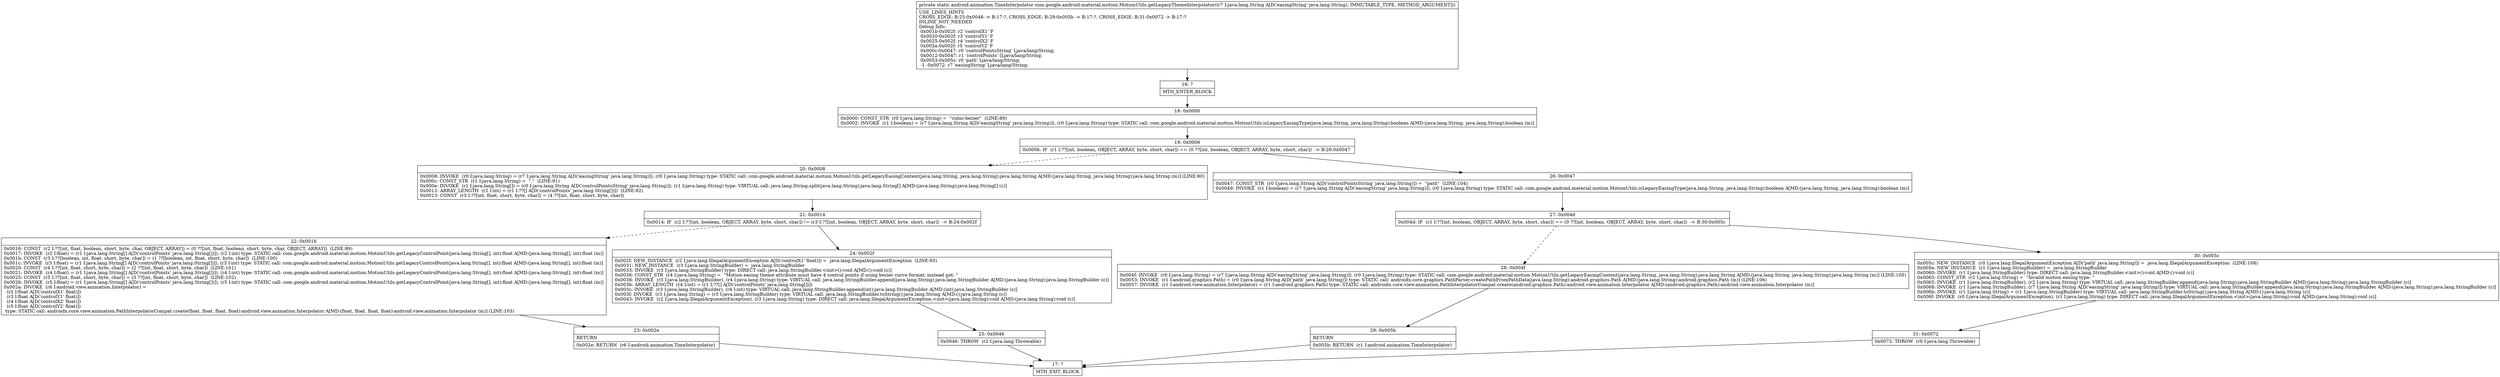 digraph "CFG forcom.google.android.material.motion.MotionUtils.getLegacyThemeInterpolator(Ljava\/lang\/String;)Landroid\/animation\/TimeInterpolator;" {
Node_16 [shape=record,label="{16\:\ ?|MTH_ENTER_BLOCK\l}"];
Node_18 [shape=record,label="{18\:\ 0x0000|0x0000: CONST_STR  (r0 I:java.lang.String) =  \"cubic\-bezier\"  (LINE:89)\l0x0002: INVOKE  (r1 I:boolean) = (r7 I:java.lang.String A[D('easingString' java.lang.String)]), (r0 I:java.lang.String) type: STATIC call: com.google.android.material.motion.MotionUtils.isLegacyEasingType(java.lang.String, java.lang.String):boolean A[MD:(java.lang.String, java.lang.String):boolean (m)]\l}"];
Node_19 [shape=record,label="{19\:\ 0x0006|0x0006: IF  (r1 I:??[int, boolean, OBJECT, ARRAY, byte, short, char]) == (0 ??[int, boolean, OBJECT, ARRAY, byte, short, char])  \-\> B:26:0x0047 \l}"];
Node_20 [shape=record,label="{20\:\ 0x0008|0x0008: INVOKE  (r0 I:java.lang.String) = (r7 I:java.lang.String A[D('easingString' java.lang.String)]), (r0 I:java.lang.String) type: STATIC call: com.google.android.material.motion.MotionUtils.getLegacyEasingContent(java.lang.String, java.lang.String):java.lang.String A[MD:(java.lang.String, java.lang.String):java.lang.String (m)] (LINE:90)\l0x000c: CONST_STR  (r1 I:java.lang.String) =  \",\"  (LINE:91)\l0x000e: INVOKE  (r1 I:java.lang.String[]) = (r0 I:java.lang.String A[D('controlPointsString' java.lang.String)]), (r1 I:java.lang.String) type: VIRTUAL call: java.lang.String.split(java.lang.String):java.lang.String[] A[MD:(java.lang.String):java.lang.String[] (c)]\l0x0012: ARRAY_LENGTH  (r2 I:int) = (r1 I:??[] A[D('controlPoints' java.lang.String[])])  (LINE:92)\l0x0013: CONST  (r3 I:??[int, float, short, byte, char]) = (4 ??[int, float, short, byte, char]) \l}"];
Node_21 [shape=record,label="{21\:\ 0x0014|0x0014: IF  (r2 I:??[int, boolean, OBJECT, ARRAY, byte, short, char]) != (r3 I:??[int, boolean, OBJECT, ARRAY, byte, short, char])  \-\> B:24:0x002f \l}"];
Node_22 [shape=record,label="{22\:\ 0x0016|0x0016: CONST  (r2 I:??[int, float, boolean, short, byte, char, OBJECT, ARRAY]) = (0 ??[int, float, boolean, short, byte, char, OBJECT, ARRAY])  (LINE:99)\l0x0017: INVOKE  (r2 I:float) = (r1 I:java.lang.String[] A[D('controlPoints' java.lang.String[])]), (r2 I:int) type: STATIC call: com.google.android.material.motion.MotionUtils.getLegacyControlPoint(java.lang.String[], int):float A[MD:(java.lang.String[], int):float (m)]\l0x001b: CONST  (r3 I:??[boolean, int, float, short, byte, char]) = (1 ??[boolean, int, float, short, byte, char])  (LINE:100)\l0x001c: INVOKE  (r3 I:float) = (r1 I:java.lang.String[] A[D('controlPoints' java.lang.String[])]), (r3 I:int) type: STATIC call: com.google.android.material.motion.MotionUtils.getLegacyControlPoint(java.lang.String[], int):float A[MD:(java.lang.String[], int):float (m)]\l0x0020: CONST  (r4 I:??[int, float, short, byte, char]) = (2 ??[int, float, short, byte, char])  (LINE:101)\l0x0021: INVOKE  (r4 I:float) = (r1 I:java.lang.String[] A[D('controlPoints' java.lang.String[])]), (r4 I:int) type: STATIC call: com.google.android.material.motion.MotionUtils.getLegacyControlPoint(java.lang.String[], int):float A[MD:(java.lang.String[], int):float (m)]\l0x0025: CONST  (r5 I:??[int, float, short, byte, char]) = (3 ??[int, float, short, byte, char])  (LINE:102)\l0x0026: INVOKE  (r5 I:float) = (r1 I:java.lang.String[] A[D('controlPoints' java.lang.String[])]), (r5 I:int) type: STATIC call: com.google.android.material.motion.MotionUtils.getLegacyControlPoint(java.lang.String[], int):float A[MD:(java.lang.String[], int):float (m)]\l0x002a: INVOKE  (r6 I:android.view.animation.Interpolator) = \l  (r2 I:float A[D('controlX1' float)])\l  (r3 I:float A[D('controlY1' float)])\l  (r4 I:float A[D('controlX2' float)])\l  (r5 I:float A[D('controlY2' float)])\l type: STATIC call: androidx.core.view.animation.PathInterpolatorCompat.create(float, float, float, float):android.view.animation.Interpolator A[MD:(float, float, float, float):android.view.animation.Interpolator (m)] (LINE:103)\l}"];
Node_23 [shape=record,label="{23\:\ 0x002e|RETURN\l|0x002e: RETURN  (r6 I:android.animation.TimeInterpolator) \l}"];
Node_17 [shape=record,label="{17\:\ ?|MTH_EXIT_BLOCK\l}"];
Node_24 [shape=record,label="{24\:\ 0x002f|0x002f: NEW_INSTANCE  (r2 I:java.lang.IllegalArgumentException A[D('controlX1' float)]) =  java.lang.IllegalArgumentException  (LINE:93)\l0x0031: NEW_INSTANCE  (r3 I:java.lang.StringBuilder) =  java.lang.StringBuilder \l0x0033: INVOKE  (r3 I:java.lang.StringBuilder) type: DIRECT call: java.lang.StringBuilder.\<init\>():void A[MD:():void (c)]\l0x0036: CONST_STR  (r4 I:java.lang.String) =  \"Motion easing theme attribute must have 4 control points if using bezier curve format; instead got: \" \l0x0038: INVOKE  (r3 I:java.lang.StringBuilder), (r4 I:java.lang.String) type: VIRTUAL call: java.lang.StringBuilder.append(java.lang.String):java.lang.StringBuilder A[MD:(java.lang.String):java.lang.StringBuilder (c)]\l0x003b: ARRAY_LENGTH  (r4 I:int) = (r1 I:??[] A[D('controlPoints' java.lang.String[])]) \l0x003c: INVOKE  (r3 I:java.lang.StringBuilder), (r4 I:int) type: VIRTUAL call: java.lang.StringBuilder.append(int):java.lang.StringBuilder A[MD:(int):java.lang.StringBuilder (c)]\l0x003f: INVOKE  (r3 I:java.lang.String) = (r3 I:java.lang.StringBuilder) type: VIRTUAL call: java.lang.StringBuilder.toString():java.lang.String A[MD:():java.lang.String (c)]\l0x0043: INVOKE  (r2 I:java.lang.IllegalArgumentException), (r3 I:java.lang.String) type: DIRECT call: java.lang.IllegalArgumentException.\<init\>(java.lang.String):void A[MD:(java.lang.String):void (c)]\l}"];
Node_25 [shape=record,label="{25\:\ 0x0046|0x0046: THROW  (r2 I:java.lang.Throwable) \l}"];
Node_26 [shape=record,label="{26\:\ 0x0047|0x0047: CONST_STR  (r0 I:java.lang.String A[D('controlPointsString' java.lang.String)]) =  \"path\"  (LINE:104)\l0x0049: INVOKE  (r1 I:boolean) = (r7 I:java.lang.String A[D('easingString' java.lang.String)]), (r0 I:java.lang.String) type: STATIC call: com.google.android.material.motion.MotionUtils.isLegacyEasingType(java.lang.String, java.lang.String):boolean A[MD:(java.lang.String, java.lang.String):boolean (m)]\l}"];
Node_27 [shape=record,label="{27\:\ 0x004d|0x004d: IF  (r1 I:??[int, boolean, OBJECT, ARRAY, byte, short, char]) == (0 ??[int, boolean, OBJECT, ARRAY, byte, short, char])  \-\> B:30:0x005c \l}"];
Node_28 [shape=record,label="{28\:\ 0x004f|0x004f: INVOKE  (r0 I:java.lang.String) = (r7 I:java.lang.String A[D('easingString' java.lang.String)]), (r0 I:java.lang.String) type: STATIC call: com.google.android.material.motion.MotionUtils.getLegacyEasingContent(java.lang.String, java.lang.String):java.lang.String A[MD:(java.lang.String, java.lang.String):java.lang.String (m)] (LINE:105)\l0x0053: INVOKE  (r1 I:android.graphics.Path) = (r0 I:java.lang.String A[D('path' java.lang.String)]) type: STATIC call: androidx.core.graphics.PathParser.createPathFromPathData(java.lang.String):android.graphics.Path A[MD:(java.lang.String):android.graphics.Path (m)] (LINE:106)\l0x0057: INVOKE  (r1 I:android.view.animation.Interpolator) = (r1 I:android.graphics.Path) type: STATIC call: androidx.core.view.animation.PathInterpolatorCompat.create(android.graphics.Path):android.view.animation.Interpolator A[MD:(android.graphics.Path):android.view.animation.Interpolator (m)]\l}"];
Node_29 [shape=record,label="{29\:\ 0x005b|RETURN\l|0x005b: RETURN  (r1 I:android.animation.TimeInterpolator) \l}"];
Node_30 [shape=record,label="{30\:\ 0x005c|0x005c: NEW_INSTANCE  (r0 I:java.lang.IllegalArgumentException A[D('path' java.lang.String)]) =  java.lang.IllegalArgumentException  (LINE:108)\l0x005e: NEW_INSTANCE  (r1 I:java.lang.StringBuilder) =  java.lang.StringBuilder \l0x0060: INVOKE  (r1 I:java.lang.StringBuilder) type: DIRECT call: java.lang.StringBuilder.\<init\>():void A[MD:():void (c)]\l0x0063: CONST_STR  (r2 I:java.lang.String) =  \"Invalid motion easing type: \" \l0x0065: INVOKE  (r1 I:java.lang.StringBuilder), (r2 I:java.lang.String) type: VIRTUAL call: java.lang.StringBuilder.append(java.lang.String):java.lang.StringBuilder A[MD:(java.lang.String):java.lang.StringBuilder (c)]\l0x0068: INVOKE  (r1 I:java.lang.StringBuilder), (r7 I:java.lang.String A[D('easingString' java.lang.String)]) type: VIRTUAL call: java.lang.StringBuilder.append(java.lang.String):java.lang.StringBuilder A[MD:(java.lang.String):java.lang.StringBuilder (c)]\l0x006b: INVOKE  (r1 I:java.lang.String) = (r1 I:java.lang.StringBuilder) type: VIRTUAL call: java.lang.StringBuilder.toString():java.lang.String A[MD:():java.lang.String (c)]\l0x006f: INVOKE  (r0 I:java.lang.IllegalArgumentException), (r1 I:java.lang.String) type: DIRECT call: java.lang.IllegalArgumentException.\<init\>(java.lang.String):void A[MD:(java.lang.String):void (c)]\l}"];
Node_31 [shape=record,label="{31\:\ 0x0072|0x0072: THROW  (r0 I:java.lang.Throwable) \l}"];
MethodNode[shape=record,label="{private static android.animation.TimeInterpolator com.google.android.material.motion.MotionUtils.getLegacyThemeInterpolator((r7 I:java.lang.String A[D('easingString' java.lang.String), IMMUTABLE_TYPE, METHOD_ARGUMENT]))  | USE_LINES_HINTS\lCROSS_EDGE: B:25:0x0046 \-\> B:17:?, CROSS_EDGE: B:29:0x005b \-\> B:17:?, CROSS_EDGE: B:31:0x0072 \-\> B:17:?\lINLINE_NOT_NEEDED\lDebug Info:\l  0x001b\-0x002f: r2 'controlX1' F\l  0x0020\-0x002f: r3 'controlY1' F\l  0x0025\-0x002f: r4 'controlX2' F\l  0x002a\-0x002f: r5 'controlY2' F\l  0x000c\-0x0047: r0 'controlPointsString' Ljava\/lang\/String;\l  0x0012\-0x0047: r1 'controlPoints' [Ljava\/lang\/String;\l  0x0053\-0x005c: r0 'path' Ljava\/lang\/String;\l  \-1 \-0x0072: r7 'easingString' Ljava\/lang\/String;\l}"];
MethodNode -> Node_16;Node_16 -> Node_18;
Node_18 -> Node_19;
Node_19 -> Node_20[style=dashed];
Node_19 -> Node_26;
Node_20 -> Node_21;
Node_21 -> Node_22[style=dashed];
Node_21 -> Node_24;
Node_22 -> Node_23;
Node_23 -> Node_17;
Node_24 -> Node_25;
Node_25 -> Node_17;
Node_26 -> Node_27;
Node_27 -> Node_28[style=dashed];
Node_27 -> Node_30;
Node_28 -> Node_29;
Node_29 -> Node_17;
Node_30 -> Node_31;
Node_31 -> Node_17;
}

